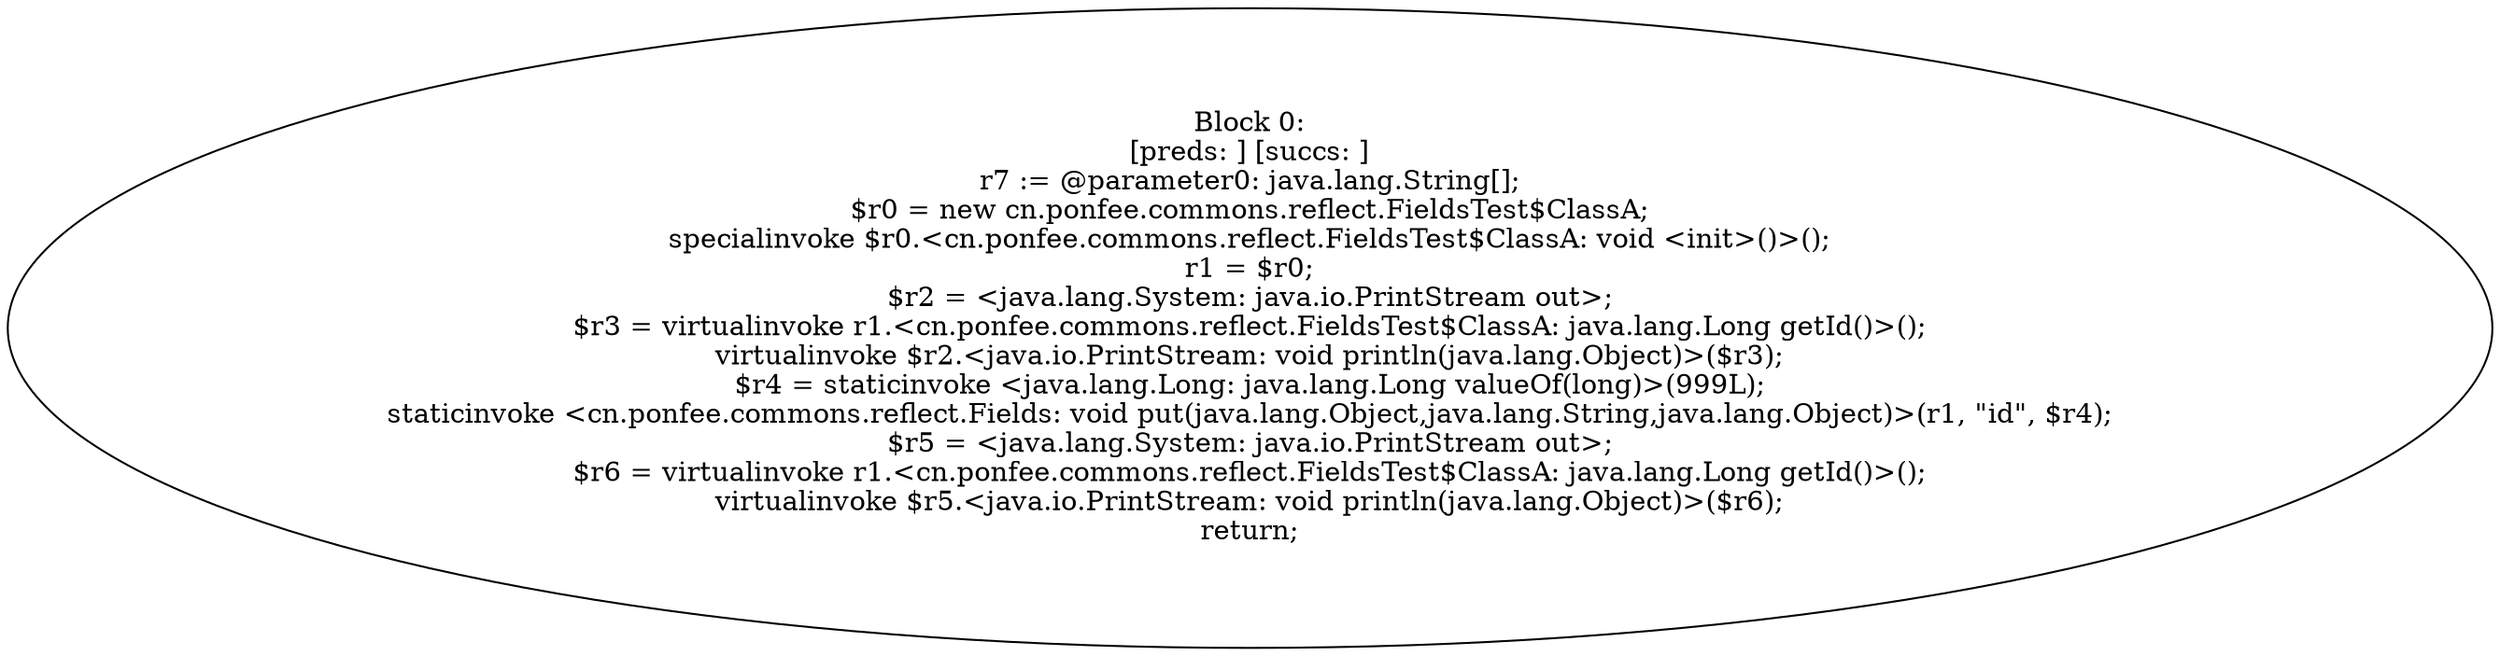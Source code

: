digraph "unitGraph" {
    "Block 0:
[preds: ] [succs: ]
r7 := @parameter0: java.lang.String[];
$r0 = new cn.ponfee.commons.reflect.FieldsTest$ClassA;
specialinvoke $r0.<cn.ponfee.commons.reflect.FieldsTest$ClassA: void <init>()>();
r1 = $r0;
$r2 = <java.lang.System: java.io.PrintStream out>;
$r3 = virtualinvoke r1.<cn.ponfee.commons.reflect.FieldsTest$ClassA: java.lang.Long getId()>();
virtualinvoke $r2.<java.io.PrintStream: void println(java.lang.Object)>($r3);
$r4 = staticinvoke <java.lang.Long: java.lang.Long valueOf(long)>(999L);
staticinvoke <cn.ponfee.commons.reflect.Fields: void put(java.lang.Object,java.lang.String,java.lang.Object)>(r1, \"id\", $r4);
$r5 = <java.lang.System: java.io.PrintStream out>;
$r6 = virtualinvoke r1.<cn.ponfee.commons.reflect.FieldsTest$ClassA: java.lang.Long getId()>();
virtualinvoke $r5.<java.io.PrintStream: void println(java.lang.Object)>($r6);
return;
"
}
